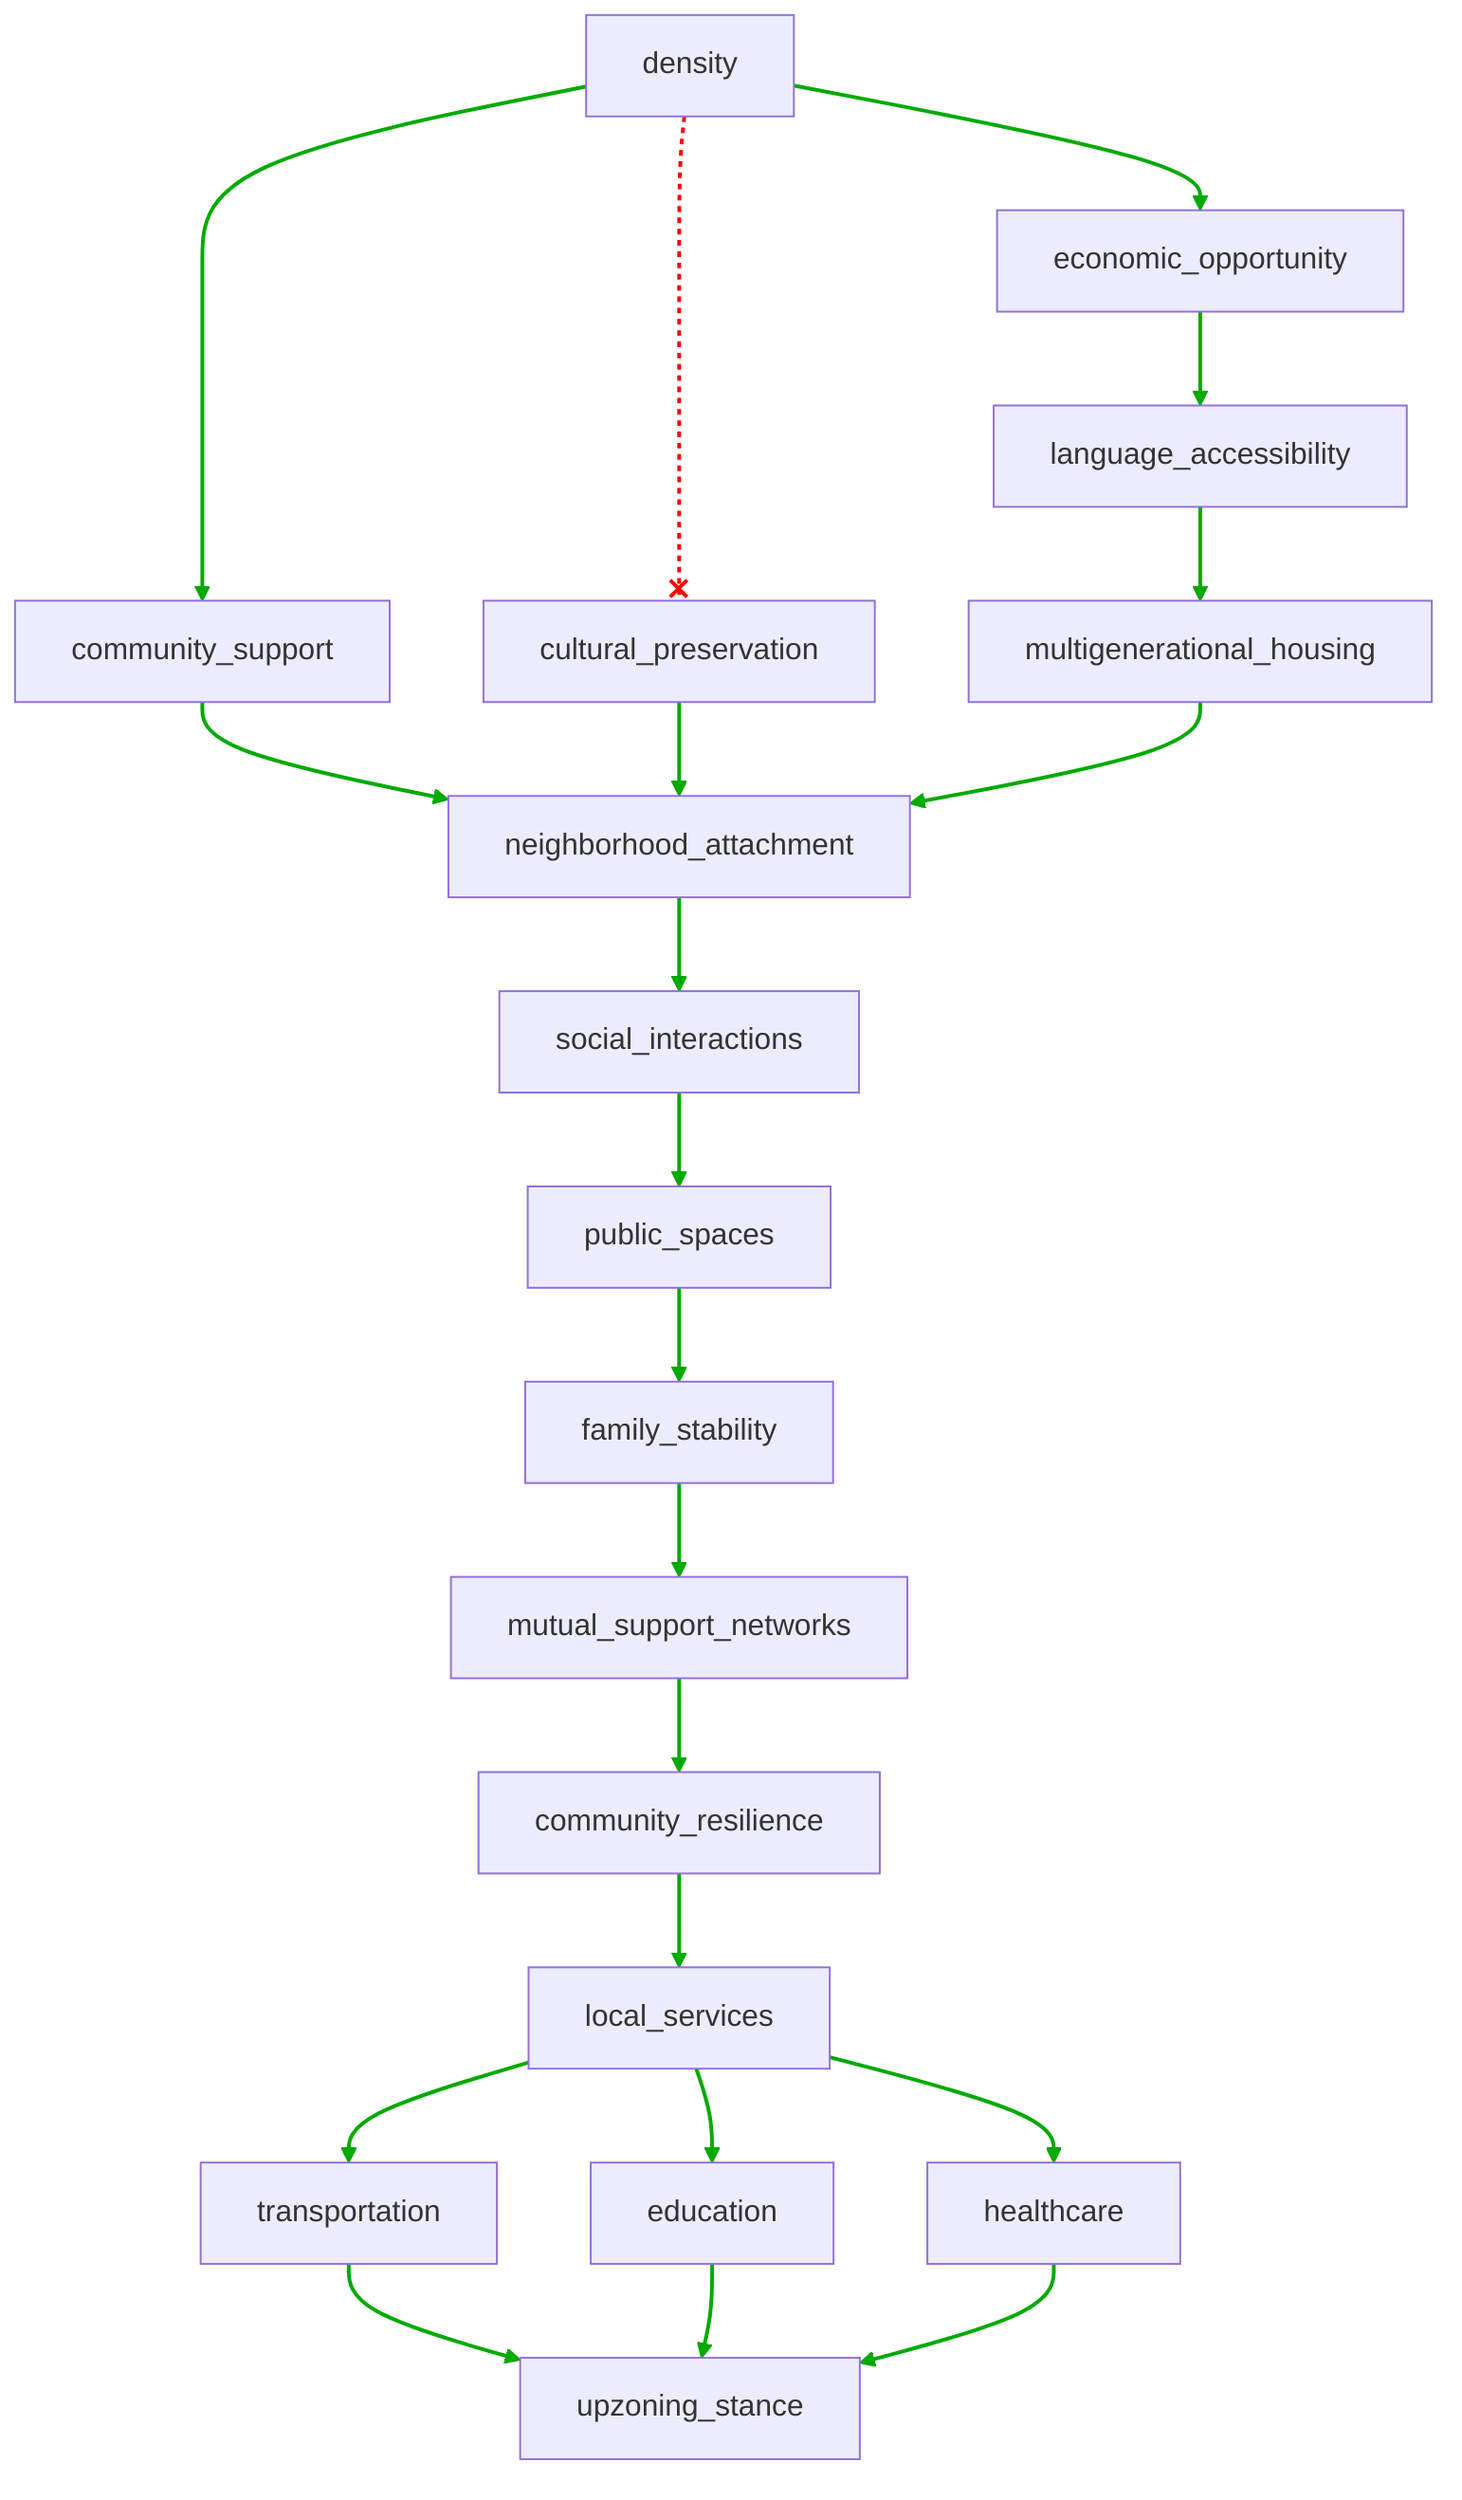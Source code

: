 flowchart TD
n1[density]
n2[community_support]
n3[cultural_preservation]
n4[economic_opportunity]
n5[language_accessibility]
n6[multigenerational_housing]
n7[neighborhood_attachment]
n8[social_interactions]
n9[public_spaces]
n10[family_stability]
n11[mutual_support_networks]
n12[community_resilience]
n13[local_services]
n14[transportation]
n15[education]
n16[healthcare]
n17[upzoning_stance]
n1 --> n2
n1 --x n3
n1 --> n4
n2 --> n7
n3 --> n7
n4 --> n5
n5 --> n6
n6 --> n7
n7 --> n8
n8 --> n9
n9 --> n10
n10 --> n11
n11 --> n12
n12 --> n13
n13 --> n14
n13 --> n15
n13 --> n16
n14 --> n17
n15 --> n17
n16 --> n17
linkStyle 0 stroke:#00AA00,stroke-width:2px
linkStyle 1 stroke:#FF0000,stroke-dasharray:3,stroke-width:2px
linkStyle 2 stroke:#00AA00,stroke-width:2px
linkStyle 3 stroke:#00AA00,stroke-width:2px
linkStyle 4 stroke:#00AA00,stroke-width:2px
linkStyle 5 stroke:#00AA00,stroke-width:2px
linkStyle 6 stroke:#00AA00,stroke-width:2px
linkStyle 7 stroke:#00AA00,stroke-width:2px
linkStyle 8 stroke:#00AA00,stroke-width:2px
linkStyle 9 stroke:#00AA00,stroke-width:2px
linkStyle 10 stroke:#00AA00,stroke-width:2px
linkStyle 11 stroke:#00AA00,stroke-width:2px
linkStyle 12 stroke:#00AA00,stroke-width:2px
linkStyle 13 stroke:#00AA00,stroke-width:2px
linkStyle 14 stroke:#00AA00,stroke-width:2px
linkStyle 15 stroke:#00AA00,stroke-width:2px
linkStyle 16 stroke:#00AA00,stroke-width:2px
linkStyle 17 stroke:#00AA00,stroke-width:2px
linkStyle 18 stroke:#00AA00,stroke-width:2px
linkStyle 19 stroke:#00AA00,stroke-width:2px